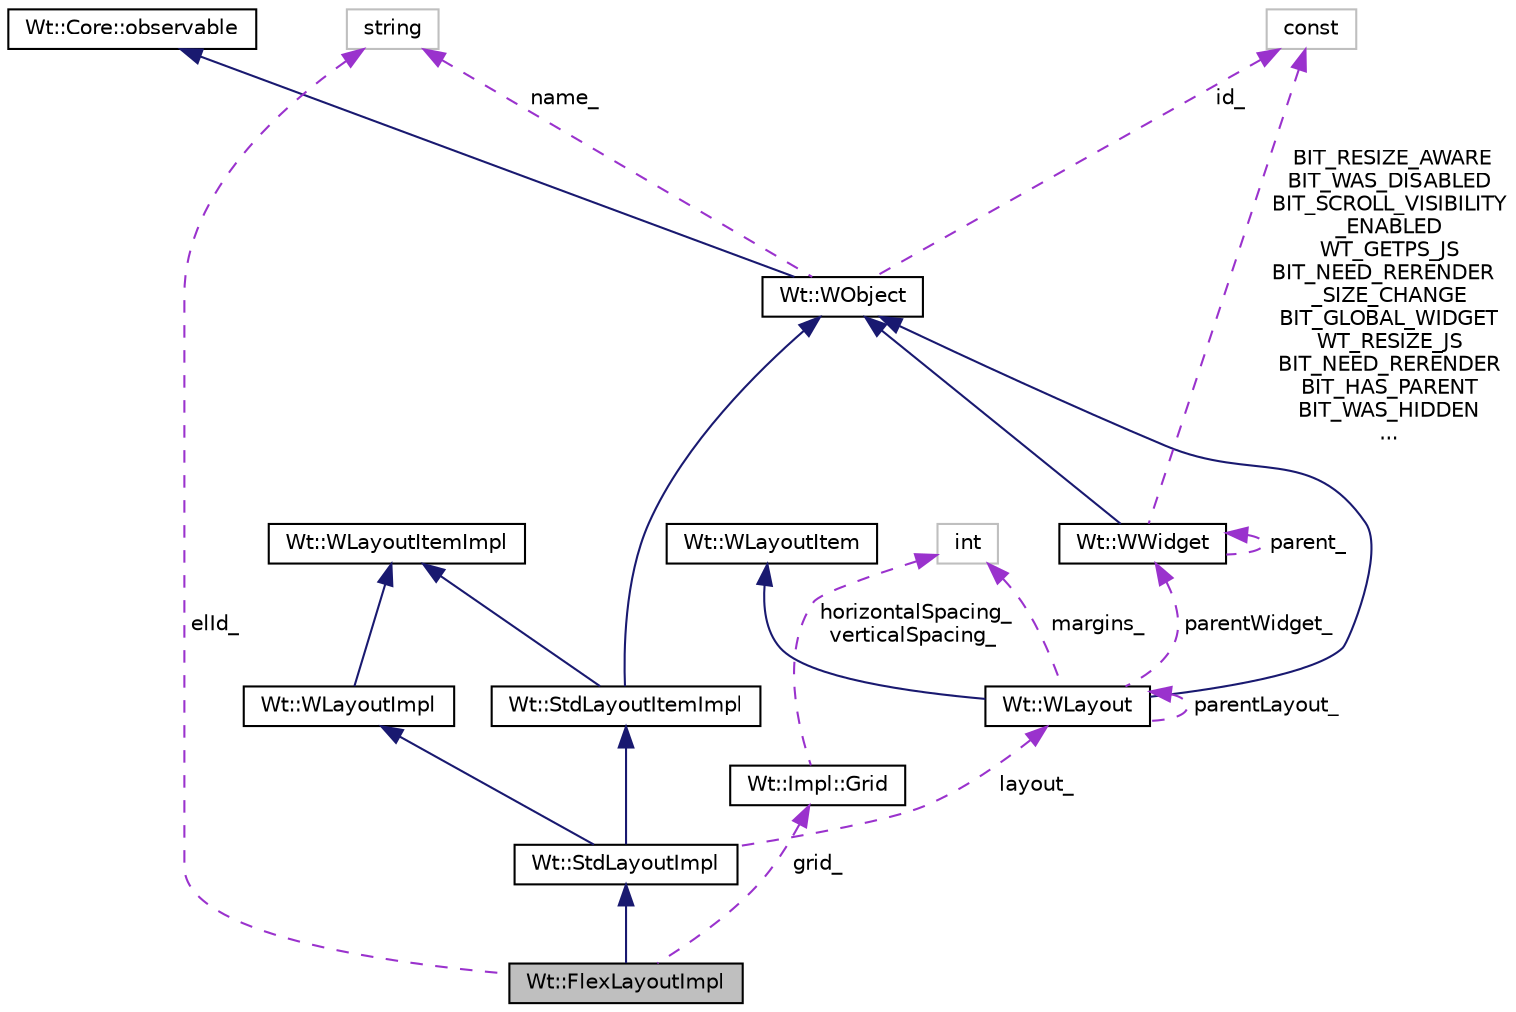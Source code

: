 digraph "Wt::FlexLayoutImpl"
{
 // LATEX_PDF_SIZE
  edge [fontname="Helvetica",fontsize="10",labelfontname="Helvetica",labelfontsize="10"];
  node [fontname="Helvetica",fontsize="10",shape=record];
  Node1 [label="Wt::FlexLayoutImpl",height=0.2,width=0.4,color="black", fillcolor="grey75", style="filled", fontcolor="black",tooltip=" "];
  Node2 -> Node1 [dir="back",color="midnightblue",fontsize="10",style="solid"];
  Node2 [label="Wt::StdLayoutImpl",height=0.2,width=0.4,color="black", fillcolor="white", style="filled",URL="$classWt_1_1StdLayoutImpl.html",tooltip=" "];
  Node3 -> Node2 [dir="back",color="midnightblue",fontsize="10",style="solid"];
  Node3 [label="Wt::StdLayoutItemImpl",height=0.2,width=0.4,color="black", fillcolor="white", style="filled",URL="$classWt_1_1StdLayoutItemImpl.html",tooltip=" "];
  Node4 -> Node3 [dir="back",color="midnightblue",fontsize="10",style="solid"];
  Node4 [label="Wt::WObject",height=0.2,width=0.4,color="black", fillcolor="white", style="filled",URL="$classWt_1_1WObject.html",tooltip="A base class for objects that participate in the signal/slot system."];
  Node5 -> Node4 [dir="back",color="midnightblue",fontsize="10",style="solid"];
  Node5 [label="Wt::Core::observable",height=0.2,width=0.4,color="black", fillcolor="white", style="filled",URL="$classWt_1_1Core_1_1observable.html",tooltip="A base class for objects whose life-time can be tracked."];
  Node6 -> Node4 [dir="back",color="darkorchid3",fontsize="10",style="dashed",label=" name_" ];
  Node6 [label="string",height=0.2,width=0.4,color="grey75", fillcolor="white", style="filled",tooltip=" "];
  Node7 -> Node4 [dir="back",color="darkorchid3",fontsize="10",style="dashed",label=" id_" ];
  Node7 [label="const",height=0.2,width=0.4,color="grey75", fillcolor="white", style="filled",tooltip=" "];
  Node8 -> Node3 [dir="back",color="midnightblue",fontsize="10",style="solid"];
  Node8 [label="Wt::WLayoutItemImpl",height=0.2,width=0.4,color="black", fillcolor="white", style="filled",URL="$classWt_1_1WLayoutItemImpl.html",tooltip="An abstract base class for implementing layout managers."];
  Node9 -> Node2 [dir="back",color="midnightblue",fontsize="10",style="solid"];
  Node9 [label="Wt::WLayoutImpl",height=0.2,width=0.4,color="black", fillcolor="white", style="filled",URL="$classWt_1_1WLayoutImpl.html",tooltip="An abstract base class for implementing layout managers."];
  Node8 -> Node9 [dir="back",color="midnightblue",fontsize="10",style="solid"];
  Node10 -> Node2 [dir="back",color="darkorchid3",fontsize="10",style="dashed",label=" layout_" ];
  Node10 [label="Wt::WLayout",height=0.2,width=0.4,color="black", fillcolor="white", style="filled",URL="$classWt_1_1WLayout.html",tooltip="An abstract base class for layout managers."];
  Node11 -> Node10 [dir="back",color="midnightblue",fontsize="10",style="solid"];
  Node11 [label="Wt::WLayoutItem",height=0.2,width=0.4,color="black", fillcolor="white", style="filled",URL="$classWt_1_1WLayoutItem.html",tooltip="An abstract base class for items that can participate in a layout."];
  Node4 -> Node10 [dir="back",color="midnightblue",fontsize="10",style="solid"];
  Node12 -> Node10 [dir="back",color="darkorchid3",fontsize="10",style="dashed",label=" margins_" ];
  Node12 [label="int",height=0.2,width=0.4,color="grey75", fillcolor="white", style="filled",tooltip=" "];
  Node13 -> Node10 [dir="back",color="darkorchid3",fontsize="10",style="dashed",label=" parentWidget_" ];
  Node13 [label="Wt::WWidget",height=0.2,width=0.4,color="black", fillcolor="white", style="filled",URL="$classWt_1_1WWidget.html",tooltip="The abstract base class for a user-interface component."];
  Node4 -> Node13 [dir="back",color="midnightblue",fontsize="10",style="solid"];
  Node13 -> Node13 [dir="back",color="darkorchid3",fontsize="10",style="dashed",label=" parent_" ];
  Node7 -> Node13 [dir="back",color="darkorchid3",fontsize="10",style="dashed",label=" BIT_RESIZE_AWARE\nBIT_WAS_DISABLED\nBIT_SCROLL_VISIBILITY\l_ENABLED\nWT_GETPS_JS\nBIT_NEED_RERENDER\l_SIZE_CHANGE\nBIT_GLOBAL_WIDGET\nWT_RESIZE_JS\nBIT_NEED_RERENDER\nBIT_HAS_PARENT\nBIT_WAS_HIDDEN\n..." ];
  Node10 -> Node10 [dir="back",color="darkorchid3",fontsize="10",style="dashed",label=" parentLayout_" ];
  Node14 -> Node1 [dir="back",color="darkorchid3",fontsize="10",style="dashed",label=" grid_" ];
  Node14 [label="Wt::Impl::Grid",height=0.2,width=0.4,color="black", fillcolor="white", style="filled",URL="$structWt_1_1Impl_1_1Grid.html",tooltip=" "];
  Node12 -> Node14 [dir="back",color="darkorchid3",fontsize="10",style="dashed",label=" horizontalSpacing_\nverticalSpacing_" ];
  Node6 -> Node1 [dir="back",color="darkorchid3",fontsize="10",style="dashed",label=" elId_" ];
}
